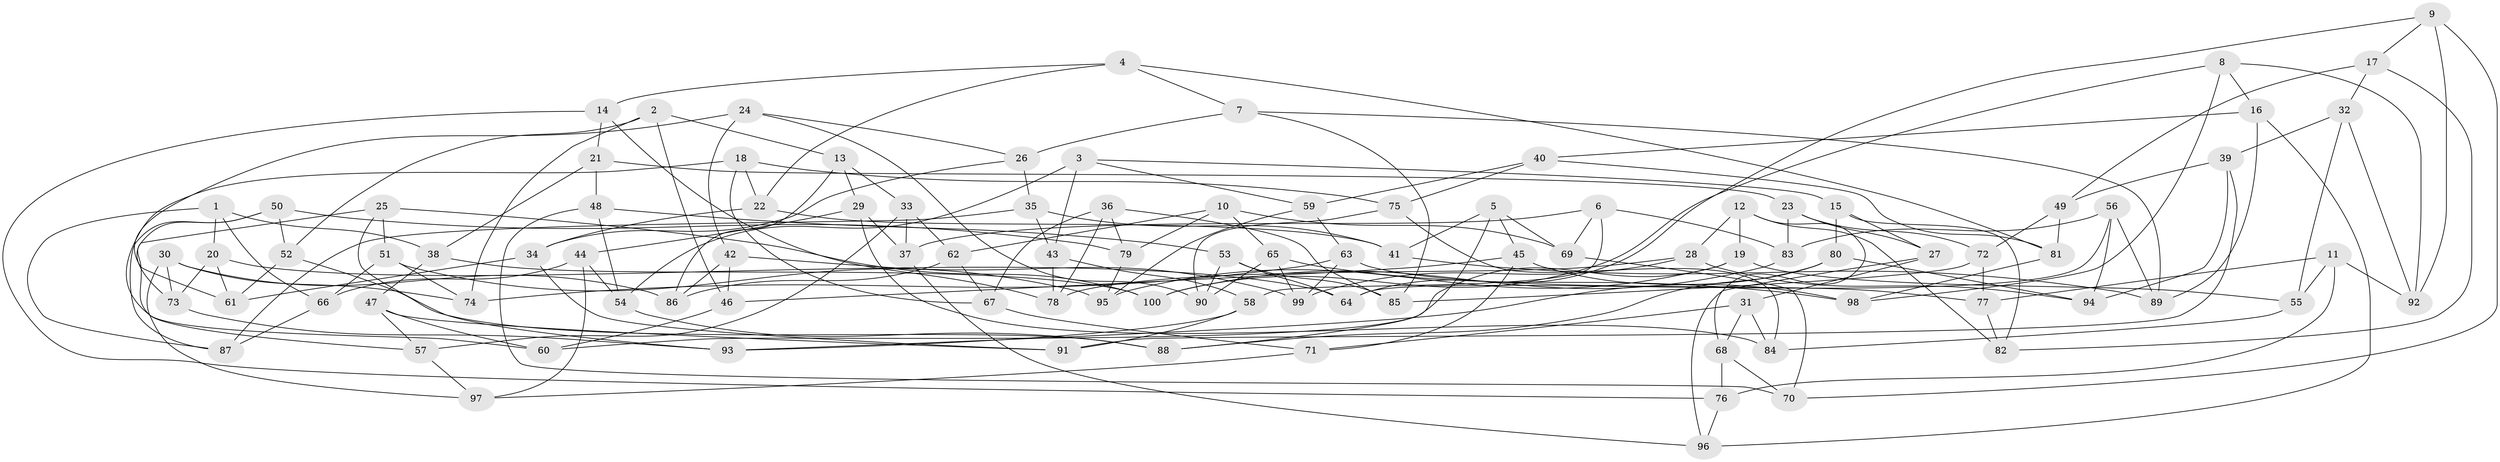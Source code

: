 // Generated by graph-tools (version 1.1) at 2025/39/02/21/25 10:39:01]
// undirected, 100 vertices, 200 edges
graph export_dot {
graph [start="1"]
  node [color=gray90,style=filled];
  1;
  2;
  3;
  4;
  5;
  6;
  7;
  8;
  9;
  10;
  11;
  12;
  13;
  14;
  15;
  16;
  17;
  18;
  19;
  20;
  21;
  22;
  23;
  24;
  25;
  26;
  27;
  28;
  29;
  30;
  31;
  32;
  33;
  34;
  35;
  36;
  37;
  38;
  39;
  40;
  41;
  42;
  43;
  44;
  45;
  46;
  47;
  48;
  49;
  50;
  51;
  52;
  53;
  54;
  55;
  56;
  57;
  58;
  59;
  60;
  61;
  62;
  63;
  64;
  65;
  66;
  67;
  68;
  69;
  70;
  71;
  72;
  73;
  74;
  75;
  76;
  77;
  78;
  79;
  80;
  81;
  82;
  83;
  84;
  85;
  86;
  87;
  88;
  89;
  90;
  91;
  92;
  93;
  94;
  95;
  96;
  97;
  98;
  99;
  100;
  1 -- 87;
  1 -- 20;
  1 -- 66;
  1 -- 38;
  2 -- 74;
  2 -- 13;
  2 -- 52;
  2 -- 46;
  3 -- 59;
  3 -- 54;
  3 -- 15;
  3 -- 43;
  4 -- 22;
  4 -- 14;
  4 -- 7;
  4 -- 81;
  5 -- 41;
  5 -- 69;
  5 -- 45;
  5 -- 88;
  6 -- 69;
  6 -- 58;
  6 -- 37;
  6 -- 83;
  7 -- 26;
  7 -- 85;
  7 -- 89;
  8 -- 16;
  8 -- 100;
  8 -- 92;
  8 -- 98;
  9 -- 92;
  9 -- 64;
  9 -- 17;
  9 -- 70;
  10 -- 65;
  10 -- 79;
  10 -- 62;
  10 -- 69;
  11 -- 76;
  11 -- 55;
  11 -- 92;
  11 -- 77;
  12 -- 28;
  12 -- 82;
  12 -- 68;
  12 -- 19;
  13 -- 29;
  13 -- 86;
  13 -- 33;
  14 -- 76;
  14 -- 21;
  14 -- 78;
  15 -- 80;
  15 -- 82;
  15 -- 27;
  16 -- 89;
  16 -- 40;
  16 -- 96;
  17 -- 49;
  17 -- 32;
  17 -- 82;
  18 -- 60;
  18 -- 67;
  18 -- 75;
  18 -- 22;
  19 -- 60;
  19 -- 95;
  19 -- 55;
  20 -- 64;
  20 -- 61;
  20 -- 73;
  21 -- 38;
  21 -- 48;
  21 -- 23;
  22 -- 34;
  22 -- 41;
  23 -- 27;
  23 -- 72;
  23 -- 83;
  24 -- 42;
  24 -- 61;
  24 -- 26;
  24 -- 90;
  25 -- 100;
  25 -- 57;
  25 -- 93;
  25 -- 51;
  26 -- 34;
  26 -- 35;
  27 -- 96;
  27 -- 31;
  28 -- 94;
  28 -- 99;
  28 -- 78;
  29 -- 44;
  29 -- 84;
  29 -- 37;
  30 -- 73;
  30 -- 74;
  30 -- 97;
  30 -- 86;
  31 -- 84;
  31 -- 68;
  31 -- 71;
  32 -- 39;
  32 -- 92;
  32 -- 55;
  33 -- 37;
  33 -- 57;
  33 -- 62;
  34 -- 61;
  34 -- 91;
  35 -- 43;
  35 -- 87;
  35 -- 41;
  36 -- 67;
  36 -- 85;
  36 -- 79;
  36 -- 78;
  37 -- 96;
  38 -- 47;
  38 -- 100;
  39 -- 49;
  39 -- 94;
  39 -- 91;
  40 -- 75;
  40 -- 81;
  40 -- 59;
  41 -- 89;
  42 -- 46;
  42 -- 99;
  42 -- 86;
  43 -- 78;
  43 -- 58;
  44 -- 54;
  44 -- 97;
  44 -- 66;
  45 -- 71;
  45 -- 98;
  45 -- 46;
  46 -- 60;
  47 -- 60;
  47 -- 57;
  47 -- 91;
  48 -- 70;
  48 -- 53;
  48 -- 54;
  49 -- 81;
  49 -- 72;
  50 -- 87;
  50 -- 79;
  50 -- 73;
  50 -- 52;
  51 -- 66;
  51 -- 95;
  51 -- 74;
  52 -- 61;
  52 -- 88;
  53 -- 90;
  53 -- 64;
  53 -- 85;
  54 -- 88;
  55 -- 84;
  56 -- 89;
  56 -- 64;
  56 -- 94;
  56 -- 83;
  57 -- 97;
  58 -- 93;
  58 -- 91;
  59 -- 63;
  59 -- 95;
  62 -- 86;
  62 -- 67;
  63 -- 74;
  63 -- 99;
  63 -- 77;
  65 -- 98;
  65 -- 90;
  65 -- 99;
  66 -- 87;
  67 -- 71;
  68 -- 76;
  68 -- 70;
  69 -- 70;
  71 -- 97;
  72 -- 77;
  72 -- 85;
  73 -- 93;
  75 -- 84;
  75 -- 90;
  76 -- 96;
  77 -- 82;
  79 -- 95;
  80 -- 94;
  80 -- 88;
  80 -- 93;
  81 -- 98;
  83 -- 100;
}
